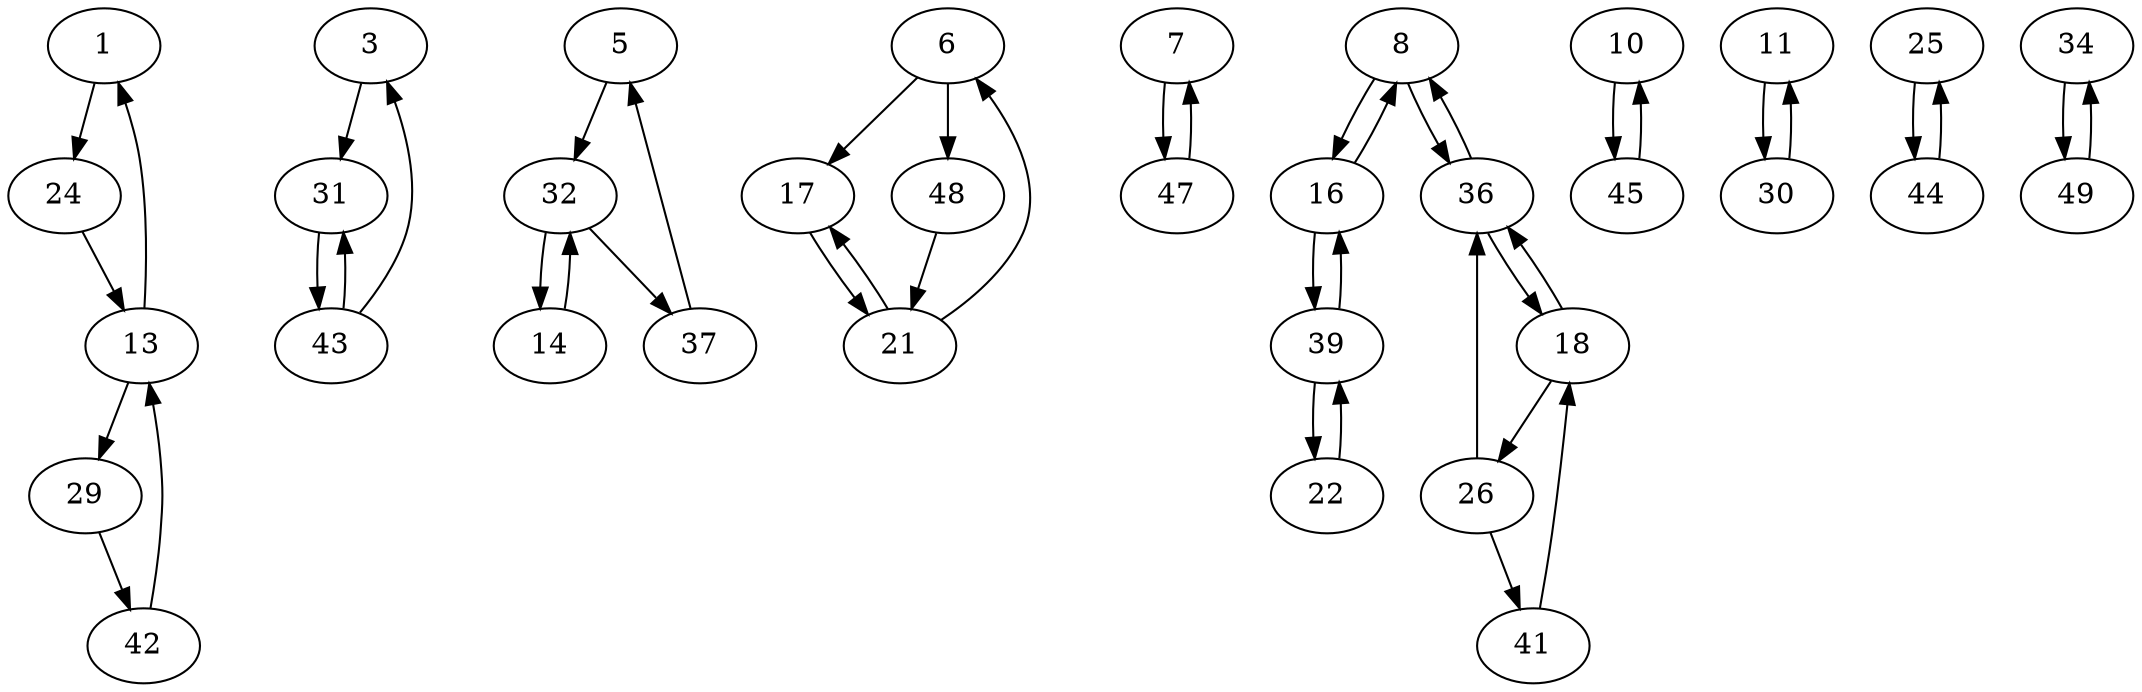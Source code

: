 digraph G {
  1 -> 24;
  3 -> 31;
  5 -> 32;
  6 -> 17;
  6 -> 48;
  7 -> 47;
  8 -> 16;
  8 -> 36;
  10 -> 45;
  11 -> 30;
  13 -> 1;
  13 -> 29;
  14 -> 32;
  16 -> 8;
  16 -> 39;
  17 -> 21;
  18 -> 26;
  18 -> 36;
  21 -> 6;
  21 -> 17;
  22 -> 39;
  24 -> 13;
  25 -> 44;
  26 -> 36;
  26 -> 41;
  29 -> 42;
  30 -> 11;
  31 -> 43;
  32 -> 14;
  32 -> 37;
  34 -> 49;
  36 -> 8;
  36 -> 18;
  37 -> 5;
  39 -> 16;
  39 -> 22;
  41 -> 18;
  42 -> 13;
  43 -> 3;
  43 -> 31;
  44 -> 25;
  45 -> 10;
  47 -> 7;
  48 -> 21;
  49 -> 34;
}